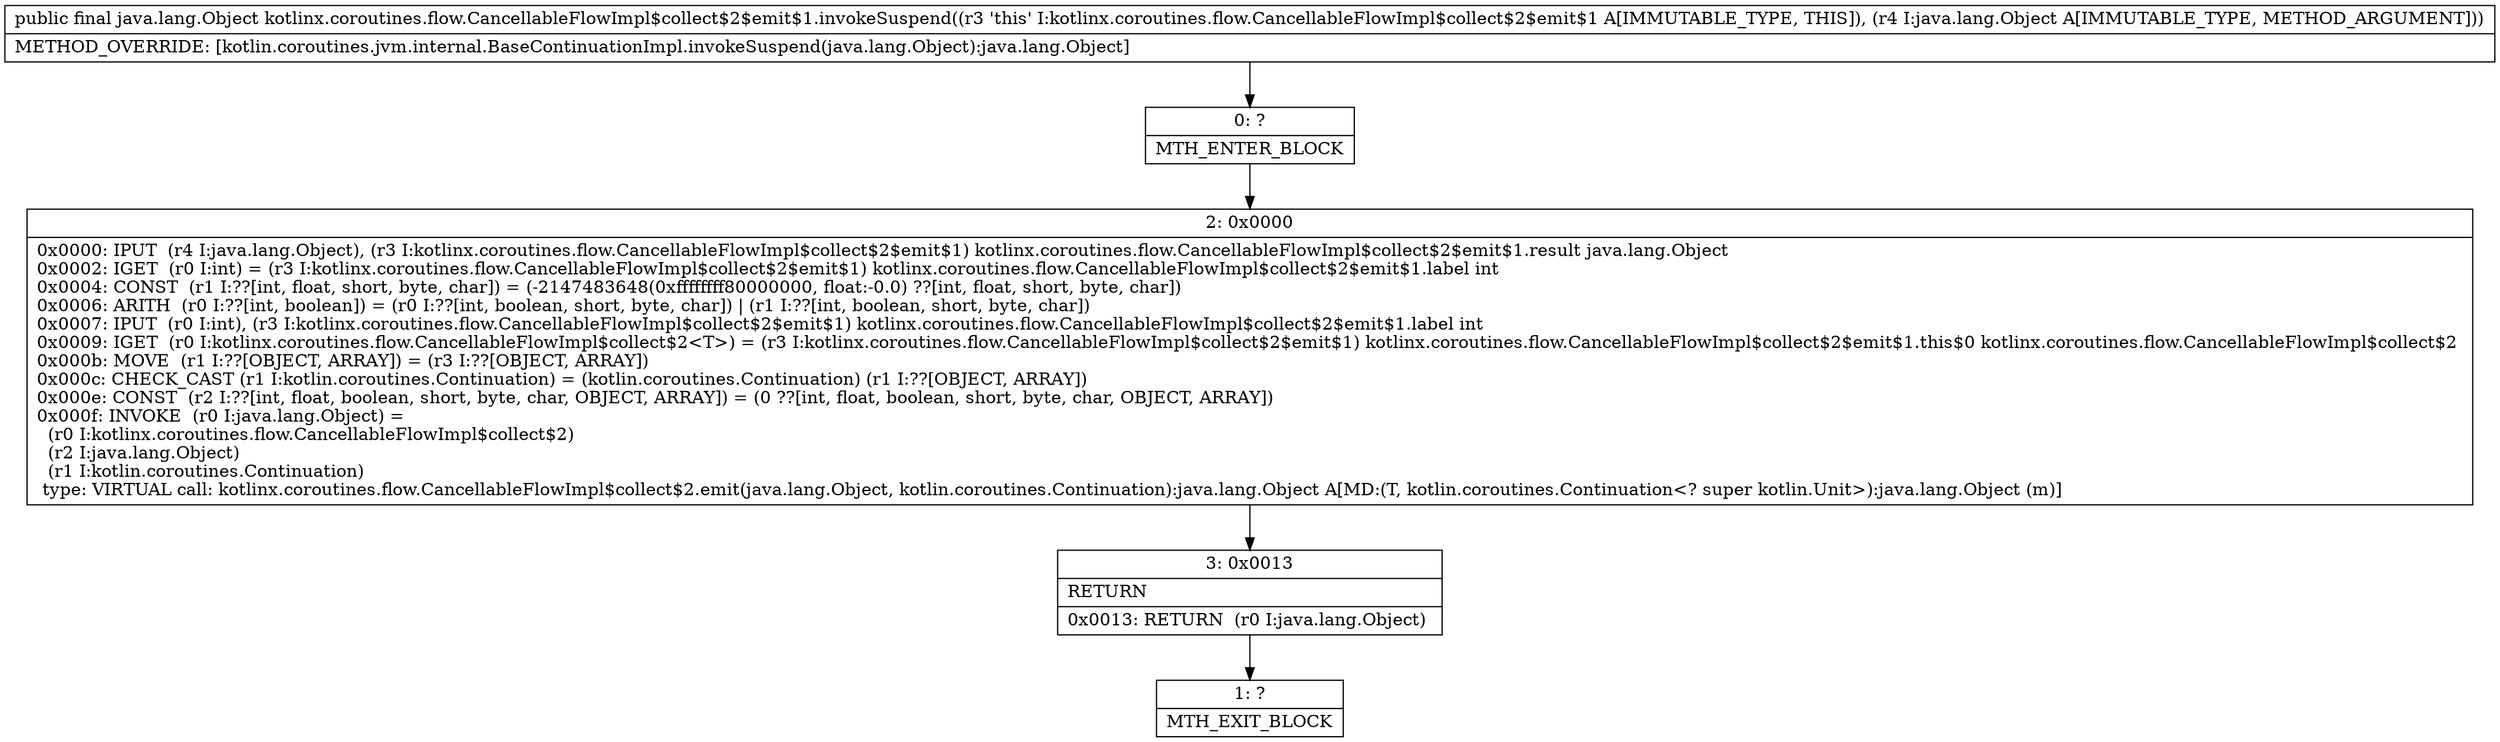 digraph "CFG forkotlinx.coroutines.flow.CancellableFlowImpl$collect$2$emit$1.invokeSuspend(Ljava\/lang\/Object;)Ljava\/lang\/Object;" {
Node_0 [shape=record,label="{0\:\ ?|MTH_ENTER_BLOCK\l}"];
Node_2 [shape=record,label="{2\:\ 0x0000|0x0000: IPUT  (r4 I:java.lang.Object), (r3 I:kotlinx.coroutines.flow.CancellableFlowImpl$collect$2$emit$1) kotlinx.coroutines.flow.CancellableFlowImpl$collect$2$emit$1.result java.lang.Object \l0x0002: IGET  (r0 I:int) = (r3 I:kotlinx.coroutines.flow.CancellableFlowImpl$collect$2$emit$1) kotlinx.coroutines.flow.CancellableFlowImpl$collect$2$emit$1.label int \l0x0004: CONST  (r1 I:??[int, float, short, byte, char]) = (\-2147483648(0xffffffff80000000, float:\-0.0) ??[int, float, short, byte, char]) \l0x0006: ARITH  (r0 I:??[int, boolean]) = (r0 I:??[int, boolean, short, byte, char]) \| (r1 I:??[int, boolean, short, byte, char]) \l0x0007: IPUT  (r0 I:int), (r3 I:kotlinx.coroutines.flow.CancellableFlowImpl$collect$2$emit$1) kotlinx.coroutines.flow.CancellableFlowImpl$collect$2$emit$1.label int \l0x0009: IGET  (r0 I:kotlinx.coroutines.flow.CancellableFlowImpl$collect$2\<T\>) = (r3 I:kotlinx.coroutines.flow.CancellableFlowImpl$collect$2$emit$1) kotlinx.coroutines.flow.CancellableFlowImpl$collect$2$emit$1.this$0 kotlinx.coroutines.flow.CancellableFlowImpl$collect$2 \l0x000b: MOVE  (r1 I:??[OBJECT, ARRAY]) = (r3 I:??[OBJECT, ARRAY]) \l0x000c: CHECK_CAST (r1 I:kotlin.coroutines.Continuation) = (kotlin.coroutines.Continuation) (r1 I:??[OBJECT, ARRAY]) \l0x000e: CONST  (r2 I:??[int, float, boolean, short, byte, char, OBJECT, ARRAY]) = (0 ??[int, float, boolean, short, byte, char, OBJECT, ARRAY]) \l0x000f: INVOKE  (r0 I:java.lang.Object) = \l  (r0 I:kotlinx.coroutines.flow.CancellableFlowImpl$collect$2)\l  (r2 I:java.lang.Object)\l  (r1 I:kotlin.coroutines.Continuation)\l type: VIRTUAL call: kotlinx.coroutines.flow.CancellableFlowImpl$collect$2.emit(java.lang.Object, kotlin.coroutines.Continuation):java.lang.Object A[MD:(T, kotlin.coroutines.Continuation\<? super kotlin.Unit\>):java.lang.Object (m)]\l}"];
Node_3 [shape=record,label="{3\:\ 0x0013|RETURN\l|0x0013: RETURN  (r0 I:java.lang.Object) \l}"];
Node_1 [shape=record,label="{1\:\ ?|MTH_EXIT_BLOCK\l}"];
MethodNode[shape=record,label="{public final java.lang.Object kotlinx.coroutines.flow.CancellableFlowImpl$collect$2$emit$1.invokeSuspend((r3 'this' I:kotlinx.coroutines.flow.CancellableFlowImpl$collect$2$emit$1 A[IMMUTABLE_TYPE, THIS]), (r4 I:java.lang.Object A[IMMUTABLE_TYPE, METHOD_ARGUMENT]))  | METHOD_OVERRIDE: [kotlin.coroutines.jvm.internal.BaseContinuationImpl.invokeSuspend(java.lang.Object):java.lang.Object]\l}"];
MethodNode -> Node_0;Node_0 -> Node_2;
Node_2 -> Node_3;
Node_3 -> Node_1;
}

